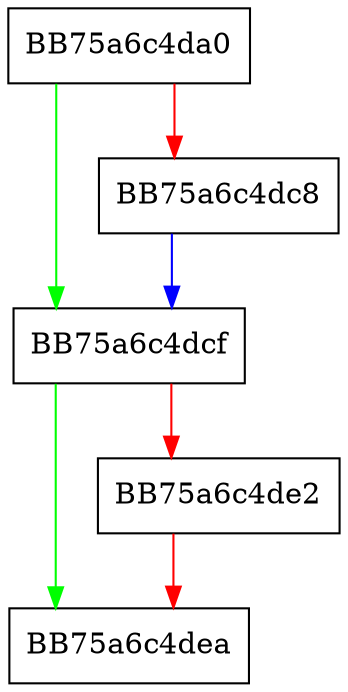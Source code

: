 digraph LoadBmStartupSlowFriendlyScanSetDbVar {
  node [shape="box"];
  graph [splines=ortho];
  BB75a6c4da0 -> BB75a6c4dcf [color="green"];
  BB75a6c4da0 -> BB75a6c4dc8 [color="red"];
  BB75a6c4dc8 -> BB75a6c4dcf [color="blue"];
  BB75a6c4dcf -> BB75a6c4dea [color="green"];
  BB75a6c4dcf -> BB75a6c4de2 [color="red"];
  BB75a6c4de2 -> BB75a6c4dea [color="red"];
}